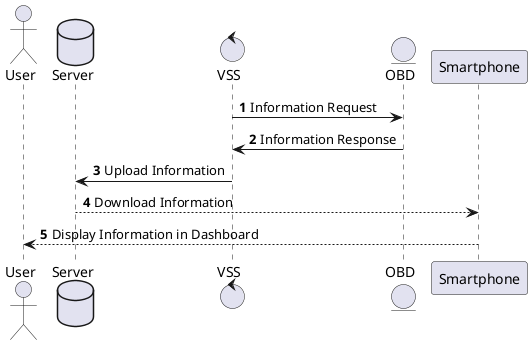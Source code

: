 @startuml
actor User
database Server
control VSS
entity OBD
autonumber

VSS -> OBD: Information Request
OBD -> VSS: Information Response
VSS -> Server: Upload Information
Smartphone <-- Server: Download Information
Smartphone --> User: Display Information in Dashboard
@enduml